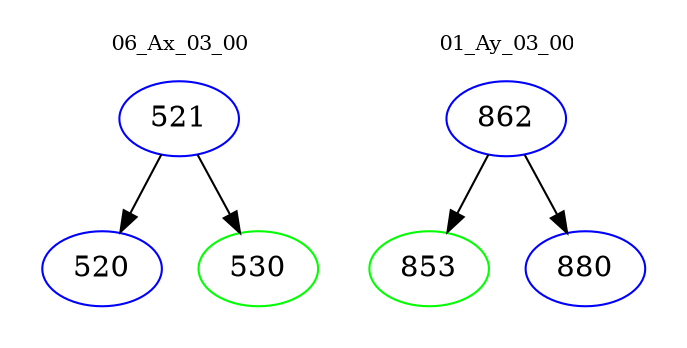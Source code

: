 digraph{
subgraph cluster_0 {
color = white
label = "06_Ax_03_00";
fontsize=10;
T0_521 [label="521", color="blue"]
T0_521 -> T0_520 [color="black"]
T0_520 [label="520", color="blue"]
T0_521 -> T0_530 [color="black"]
T0_530 [label="530", color="green"]
}
subgraph cluster_1 {
color = white
label = "01_Ay_03_00";
fontsize=10;
T1_862 [label="862", color="blue"]
T1_862 -> T1_853 [color="black"]
T1_853 [label="853", color="green"]
T1_862 -> T1_880 [color="black"]
T1_880 [label="880", color="blue"]
}
}
